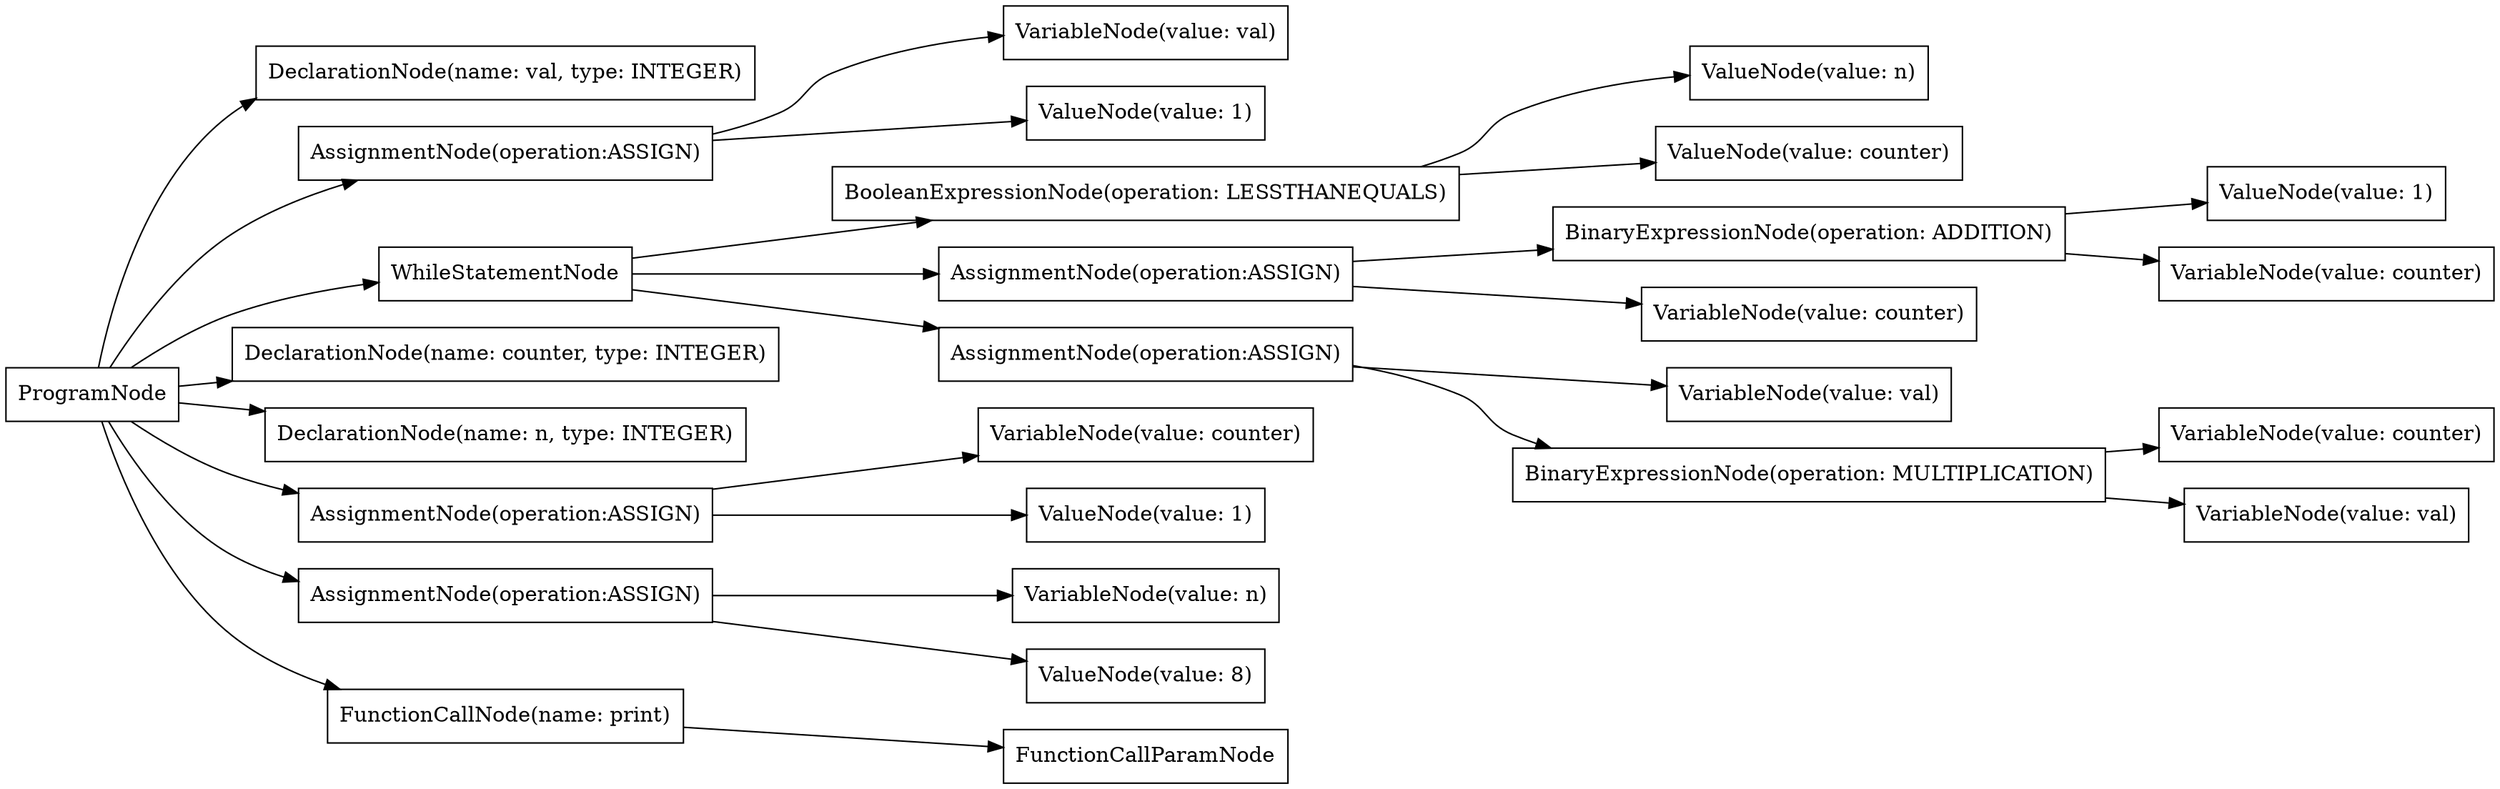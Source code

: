 digraph G {
rankdir=LR
"f8cfbce2-30ae-43c2-a820-a7e2fd7b3cf8" [label="DeclarationNode(name: val, type: INTEGER)" shape="box"];
"64b37720-c6b8-45d6-ac85-f665cb10f6cc" [label="ValueNode(value: n)" shape="box"];
"6b18e049-71f8-415d-b141-38cf7b669e19" [label="VariableNode(value: val)" shape="box"];
"2b1aba3d-4f63-4f45-b8cd-f1e2370416ec" [label="ValueNode(value: 1)" shape="box"];
"86cb04ed-694b-446d-a1ac-94e9e5c720c4" [label="VariableNode(value: counter)" shape="box"];
"91133d2c-4d75-445e-af9b-0715fa2c2f30" [label="FunctionCallParamNode" shape="box"];
"e8ed9464-a5f4-4350-955c-2956333b1554" [label="BinaryExpressionNode(operation: ADDITION)" shape="box"];
"26db1778-60a9-408f-a289-7f45e0cce40e" [label="BooleanExpressionNode(operation: LESSTHANEQUALS)" shape="box"];
"70209f5c-b9f5-49da-a56f-0ba18f87ed57" [label="AssignmentNode(operation:ASSIGN)" shape="box"];
"061e845f-26f6-445c-a76f-34698f9102b3" [label="ValueNode(value: counter)" shape="box"];
"b744151b-155c-4d46-841f-bec9d83f7fbc" [label="ValueNode(value: 1)" shape="box"];
"f0c0fbbe-f2c7-4603-b2f6-f9f0a1ad7103" [label="VariableNode(value: n)" shape="box"];
"1dd96569-57b9-487b-94e8-6acb14c18f46" [label="AssignmentNode(operation:ASSIGN)" shape="box"];
"c973b78c-c1c3-4a80-a9ee-4d5332475e50" [label="VariableNode(value: val)" shape="box"];
"a133177b-d76c-455a-83cc-3cda24a06a9f" [label="AssignmentNode(operation:ASSIGN)" shape="box"];
"b4adac8a-dd41-4557-9127-2619a18935e6" [label="WhileStatementNode" shape="box"];
"c04ef815-8f24-4c3b-8a60-c43d4a963cec" [label="DeclarationNode(name: counter, type: INTEGER)" shape="box"];
"abbabc2e-34a8-412c-a13f-afaa0fe6d747" [label="DeclarationNode(name: n, type: INTEGER)" shape="box"];
"866d3da2-8ac4-433e-97f6-5a4b4f4d26ed" [label="AssignmentNode(operation:ASSIGN)" shape="box"];
"93886b37-8b1b-431a-9e94-cd67327f6a9a" [label="VariableNode(value: counter)" shape="box"];
"6f07f1f1-7f25-46e7-8c65-b919caa21786" [label="AssignmentNode(operation:ASSIGN)" shape="box"];
"387e690b-3d0f-4c92-aaac-7cfb0a813a12" [label="VariableNode(value: counter)" shape="box"];
"e01184f6-ff38-4c59-b063-14eff49a6c61" [label="FunctionCallNode(name: print)" shape="box"];
"569d7143-8894-436c-ad9d-c88824063b46" [label="ValueNode(value: 8)" shape="box"];
"e4aedc0a-271b-45b7-899c-e84ce39adab4" [label="ProgramNode" shape="box"];
"e8367766-290f-4cd7-8be5-de4281c168d7" [label="BinaryExpressionNode(operation: MULTIPLICATION)" shape="box"];
"4ad0a625-0cbc-48e5-bd4d-5362409d8825" [label="VariableNode(value: counter)" shape="box"];
"b4f94853-1311-44f8-a29e-ab8c9f82f86f" [label="VariableNode(value: val)" shape="box"];
"9558eed1-3c01-4b43-9cd0-c891909c30eb" [label="ValueNode(value: 1)" shape="box"];
"e4aedc0a-271b-45b7-899c-e84ce39adab4" -> "abbabc2e-34a8-412c-a13f-afaa0fe6d747";
"e4aedc0a-271b-45b7-899c-e84ce39adab4" -> "f8cfbce2-30ae-43c2-a820-a7e2fd7b3cf8";
"e4aedc0a-271b-45b7-899c-e84ce39adab4" -> "c04ef815-8f24-4c3b-8a60-c43d4a963cec";
"e4aedc0a-271b-45b7-899c-e84ce39adab4" -> "6f07f1f1-7f25-46e7-8c65-b919caa21786";
"6f07f1f1-7f25-46e7-8c65-b919caa21786" -> "f0c0fbbe-f2c7-4603-b2f6-f9f0a1ad7103";
"6f07f1f1-7f25-46e7-8c65-b919caa21786" -> "569d7143-8894-436c-ad9d-c88824063b46";
"e4aedc0a-271b-45b7-899c-e84ce39adab4" -> "a133177b-d76c-455a-83cc-3cda24a06a9f";
"a133177b-d76c-455a-83cc-3cda24a06a9f" -> "6b18e049-71f8-415d-b141-38cf7b669e19";
"a133177b-d76c-455a-83cc-3cda24a06a9f" -> "2b1aba3d-4f63-4f45-b8cd-f1e2370416ec";
"e4aedc0a-271b-45b7-899c-e84ce39adab4" -> "866d3da2-8ac4-433e-97f6-5a4b4f4d26ed";
"866d3da2-8ac4-433e-97f6-5a4b4f4d26ed" -> "86cb04ed-694b-446d-a1ac-94e9e5c720c4";
"866d3da2-8ac4-433e-97f6-5a4b4f4d26ed" -> "9558eed1-3c01-4b43-9cd0-c891909c30eb";
"e4aedc0a-271b-45b7-899c-e84ce39adab4" -> "b4adac8a-dd41-4557-9127-2619a18935e6";
"b4adac8a-dd41-4557-9127-2619a18935e6" -> "26db1778-60a9-408f-a289-7f45e0cce40e";
"26db1778-60a9-408f-a289-7f45e0cce40e" -> "061e845f-26f6-445c-a76f-34698f9102b3";
"26db1778-60a9-408f-a289-7f45e0cce40e" -> "64b37720-c6b8-45d6-ac85-f665cb10f6cc";
"b4adac8a-dd41-4557-9127-2619a18935e6" -> "1dd96569-57b9-487b-94e8-6acb14c18f46";
"1dd96569-57b9-487b-94e8-6acb14c18f46" -> "c973b78c-c1c3-4a80-a9ee-4d5332475e50";
"1dd96569-57b9-487b-94e8-6acb14c18f46" -> "e8367766-290f-4cd7-8be5-de4281c168d7";
"e8367766-290f-4cd7-8be5-de4281c168d7" -> "b4f94853-1311-44f8-a29e-ab8c9f82f86f";
"e8367766-290f-4cd7-8be5-de4281c168d7" -> "93886b37-8b1b-431a-9e94-cd67327f6a9a";
"b4adac8a-dd41-4557-9127-2619a18935e6" -> "70209f5c-b9f5-49da-a56f-0ba18f87ed57";
"70209f5c-b9f5-49da-a56f-0ba18f87ed57" -> "4ad0a625-0cbc-48e5-bd4d-5362409d8825";
"70209f5c-b9f5-49da-a56f-0ba18f87ed57" -> "e8ed9464-a5f4-4350-955c-2956333b1554";
"e8ed9464-a5f4-4350-955c-2956333b1554" -> "387e690b-3d0f-4c92-aaac-7cfb0a813a12";
"e8ed9464-a5f4-4350-955c-2956333b1554" -> "b744151b-155c-4d46-841f-bec9d83f7fbc";
"e4aedc0a-271b-45b7-899c-e84ce39adab4" -> "e01184f6-ff38-4c59-b063-14eff49a6c61";
"e01184f6-ff38-4c59-b063-14eff49a6c61" -> "91133d2c-4d75-445e-af9b-0715fa2c2f30";
}